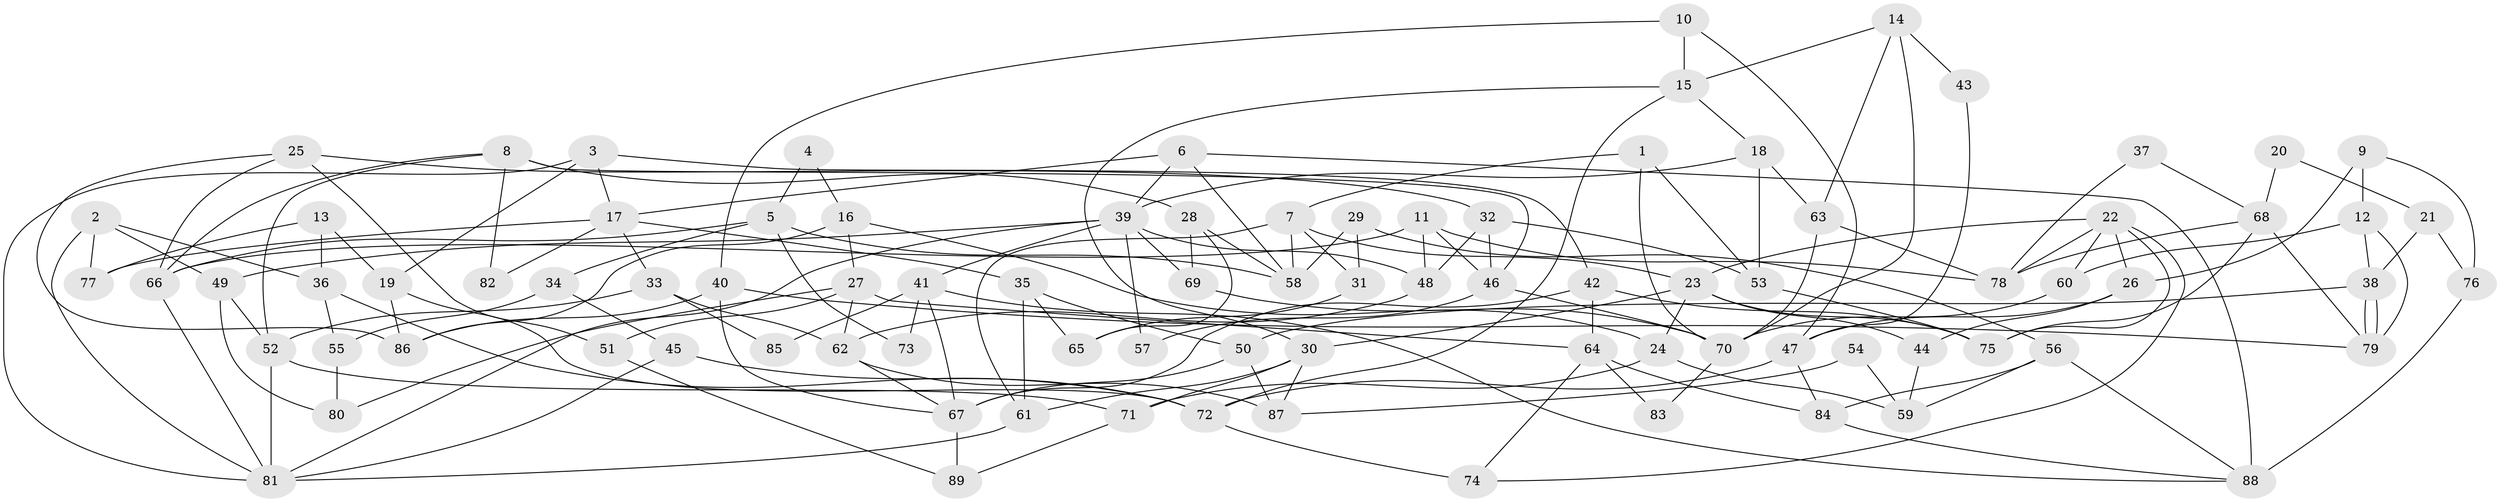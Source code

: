// Generated by graph-tools (version 1.1) at 2025/35/03/09/25 02:35:53]
// undirected, 89 vertices, 178 edges
graph export_dot {
graph [start="1"]
  node [color=gray90,style=filled];
  1;
  2;
  3;
  4;
  5;
  6;
  7;
  8;
  9;
  10;
  11;
  12;
  13;
  14;
  15;
  16;
  17;
  18;
  19;
  20;
  21;
  22;
  23;
  24;
  25;
  26;
  27;
  28;
  29;
  30;
  31;
  32;
  33;
  34;
  35;
  36;
  37;
  38;
  39;
  40;
  41;
  42;
  43;
  44;
  45;
  46;
  47;
  48;
  49;
  50;
  51;
  52;
  53;
  54;
  55;
  56;
  57;
  58;
  59;
  60;
  61;
  62;
  63;
  64;
  65;
  66;
  67;
  68;
  69;
  70;
  71;
  72;
  73;
  74;
  75;
  76;
  77;
  78;
  79;
  80;
  81;
  82;
  83;
  84;
  85;
  86;
  87;
  88;
  89;
  1 -- 53;
  1 -- 70;
  1 -- 7;
  2 -- 49;
  2 -- 36;
  2 -- 77;
  2 -- 81;
  3 -- 81;
  3 -- 42;
  3 -- 17;
  3 -- 19;
  4 -- 16;
  4 -- 5;
  5 -- 58;
  5 -- 66;
  5 -- 34;
  5 -- 73;
  6 -- 58;
  6 -- 88;
  6 -- 17;
  6 -- 39;
  7 -- 61;
  7 -- 23;
  7 -- 31;
  7 -- 58;
  8 -- 46;
  8 -- 52;
  8 -- 28;
  8 -- 66;
  8 -- 82;
  9 -- 26;
  9 -- 12;
  9 -- 76;
  10 -- 40;
  10 -- 15;
  10 -- 47;
  11 -- 66;
  11 -- 48;
  11 -- 46;
  11 -- 78;
  12 -- 38;
  12 -- 79;
  12 -- 60;
  13 -- 19;
  13 -- 77;
  13 -- 36;
  14 -- 15;
  14 -- 70;
  14 -- 43;
  14 -- 63;
  15 -- 30;
  15 -- 18;
  15 -- 72;
  16 -- 24;
  16 -- 86;
  16 -- 27;
  17 -- 33;
  17 -- 35;
  17 -- 77;
  17 -- 82;
  18 -- 63;
  18 -- 39;
  18 -- 53;
  19 -- 72;
  19 -- 86;
  20 -- 68;
  20 -- 21;
  21 -- 38;
  21 -- 76;
  22 -- 74;
  22 -- 75;
  22 -- 23;
  22 -- 26;
  22 -- 60;
  22 -- 78;
  23 -- 24;
  23 -- 30;
  23 -- 44;
  23 -- 75;
  24 -- 71;
  24 -- 59;
  25 -- 51;
  25 -- 86;
  25 -- 32;
  25 -- 66;
  26 -- 47;
  26 -- 44;
  27 -- 62;
  27 -- 51;
  27 -- 64;
  27 -- 80;
  28 -- 69;
  28 -- 58;
  28 -- 65;
  29 -- 58;
  29 -- 56;
  29 -- 31;
  30 -- 61;
  30 -- 71;
  30 -- 87;
  31 -- 65;
  32 -- 46;
  32 -- 48;
  32 -- 53;
  33 -- 52;
  33 -- 62;
  33 -- 85;
  34 -- 45;
  34 -- 55;
  35 -- 65;
  35 -- 50;
  35 -- 61;
  36 -- 72;
  36 -- 55;
  37 -- 68;
  37 -- 78;
  38 -- 79;
  38 -- 79;
  38 -- 50;
  39 -- 81;
  39 -- 41;
  39 -- 48;
  39 -- 49;
  39 -- 57;
  39 -- 69;
  40 -- 67;
  40 -- 79;
  40 -- 86;
  41 -- 67;
  41 -- 73;
  41 -- 85;
  41 -- 88;
  42 -- 67;
  42 -- 75;
  42 -- 64;
  43 -- 47;
  44 -- 59;
  45 -- 72;
  45 -- 81;
  46 -- 70;
  46 -- 57;
  47 -- 84;
  47 -- 72;
  48 -- 62;
  49 -- 80;
  49 -- 52;
  50 -- 87;
  50 -- 67;
  51 -- 89;
  52 -- 81;
  52 -- 71;
  53 -- 75;
  54 -- 59;
  54 -- 87;
  55 -- 80;
  56 -- 59;
  56 -- 88;
  56 -- 84;
  60 -- 70;
  61 -- 81;
  62 -- 67;
  62 -- 87;
  63 -- 78;
  63 -- 70;
  64 -- 74;
  64 -- 83;
  64 -- 84;
  66 -- 81;
  67 -- 89;
  68 -- 78;
  68 -- 75;
  68 -- 79;
  69 -- 70;
  70 -- 83;
  71 -- 89;
  72 -- 74;
  76 -- 88;
  84 -- 88;
}
